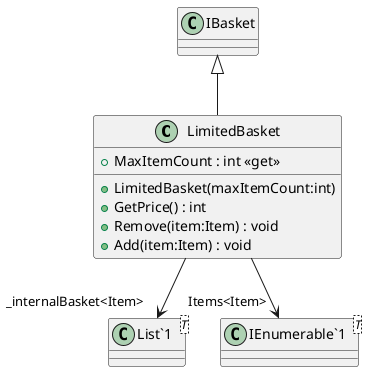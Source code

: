 @startuml
class LimitedBasket {
    + LimitedBasket(maxItemCount:int)
    + MaxItemCount : int <<get>>
    + GetPrice() : int
    + Remove(item:Item) : void
    + Add(item:Item) : void
}
class "List`1"<T> {
}
class "IEnumerable`1"<T> {
}
IBasket <|-- LimitedBasket
LimitedBasket --> "_internalBasket<Item>" "List`1"
LimitedBasket --> "Items<Item>" "IEnumerable`1"
@enduml
